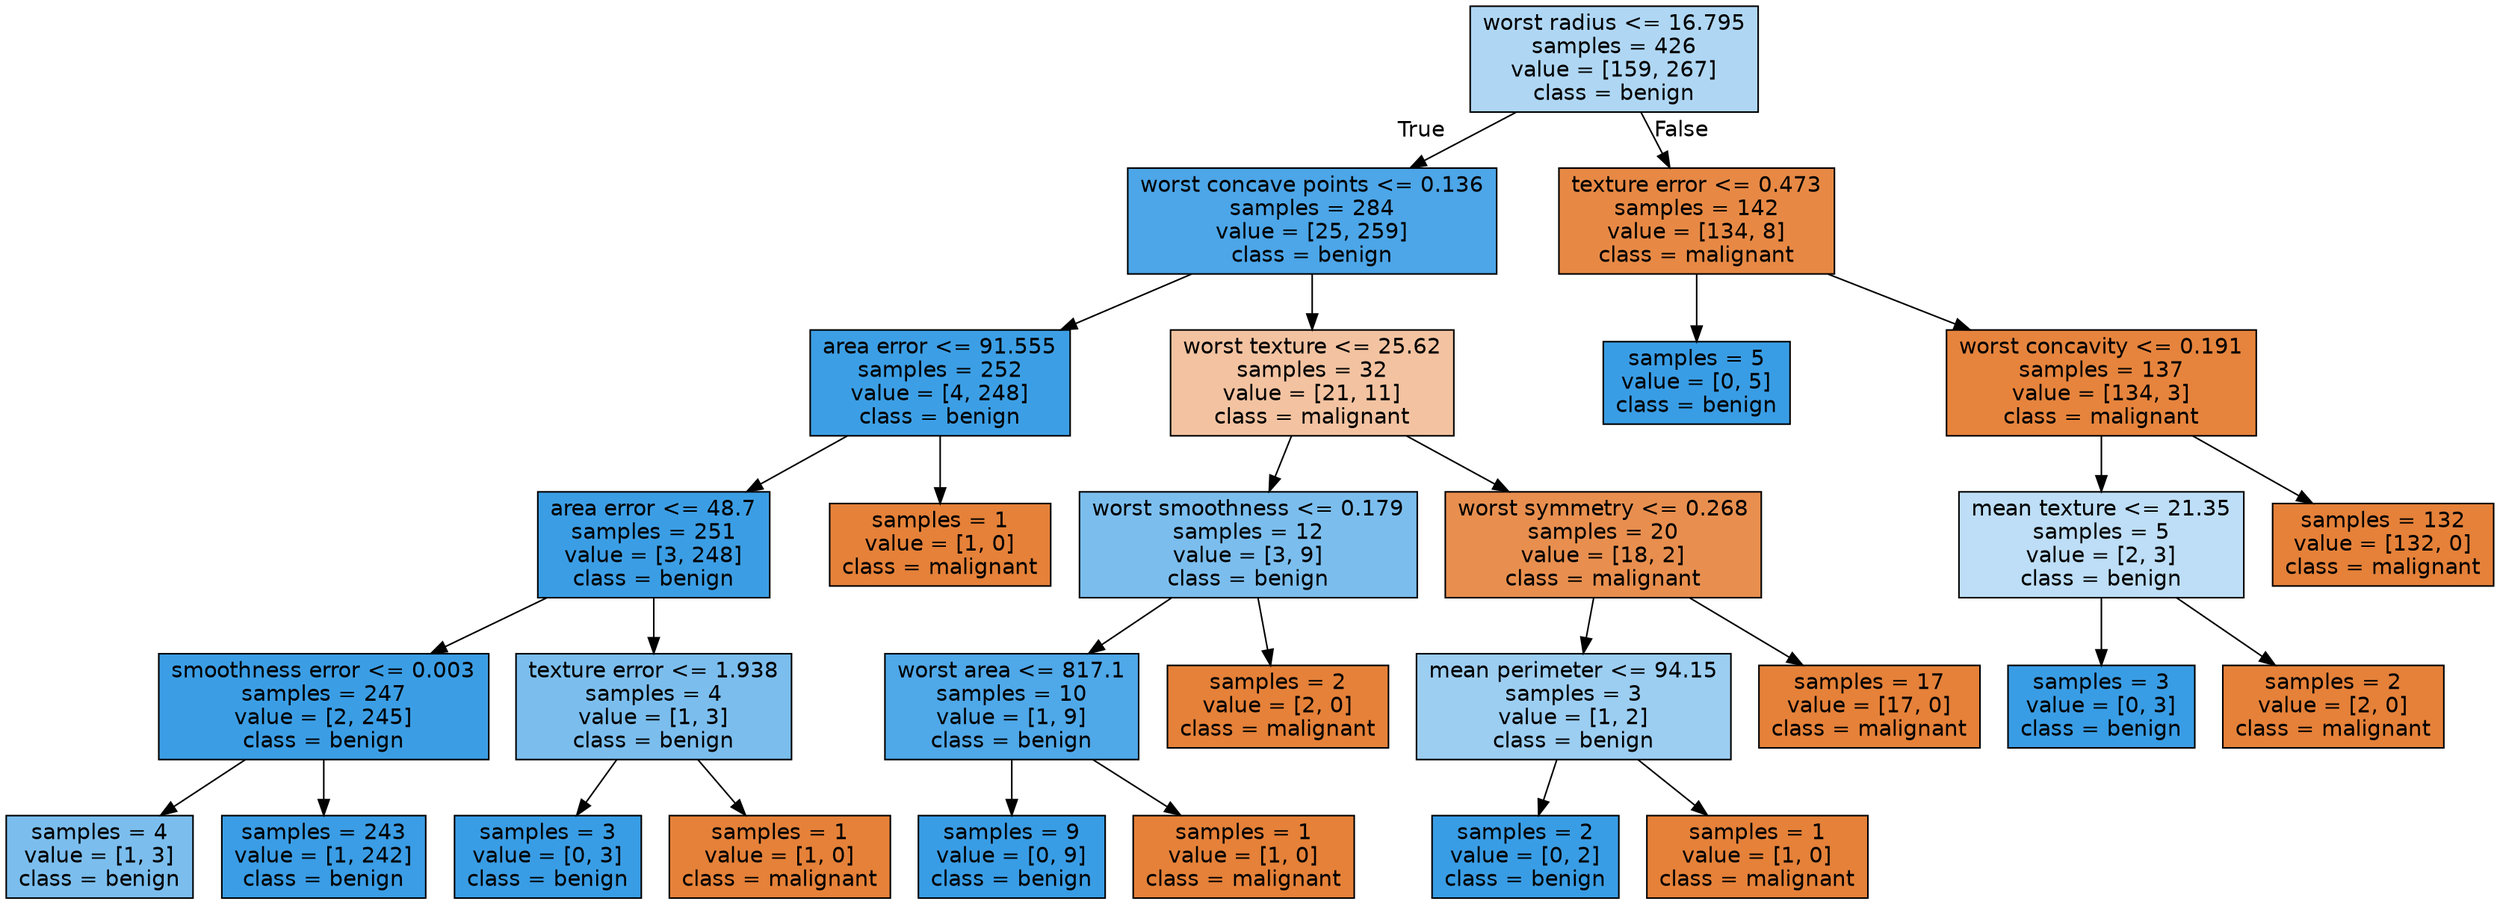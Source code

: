 digraph Tree {
node [shape=box, style="filled", color="black", fontname="helvetica"] ;
edge [fontname="helvetica"] ;
0 [label="worst radius <= 16.795\nsamples = 426\nvalue = [159, 267]\nclass = benign", fillcolor="#afd7f4"] ;
1 [label="worst concave points <= 0.136\nsamples = 284\nvalue = [25, 259]\nclass = benign", fillcolor="#4ca6e8"] ;
0 -> 1 [labeldistance=2.5, labelangle=45, headlabel="True"] ;
2 [label="area error <= 91.555\nsamples = 252\nvalue = [4, 248]\nclass = benign", fillcolor="#3c9fe5"] ;
1 -> 2 ;
3 [label="area error <= 48.7\nsamples = 251\nvalue = [3, 248]\nclass = benign", fillcolor="#3b9ee5"] ;
2 -> 3 ;
4 [label="smoothness error <= 0.003\nsamples = 247\nvalue = [2, 245]\nclass = benign", fillcolor="#3b9ee5"] ;
3 -> 4 ;
5 [label="samples = 4\nvalue = [1, 3]\nclass = benign", fillcolor="#7bbeee"] ;
4 -> 5 ;
6 [label="samples = 243\nvalue = [1, 242]\nclass = benign", fillcolor="#3a9de5"] ;
4 -> 6 ;
7 [label="texture error <= 1.938\nsamples = 4\nvalue = [1, 3]\nclass = benign", fillcolor="#7bbeee"] ;
3 -> 7 ;
8 [label="samples = 3\nvalue = [0, 3]\nclass = benign", fillcolor="#399de5"] ;
7 -> 8 ;
9 [label="samples = 1\nvalue = [1, 0]\nclass = malignant", fillcolor="#e58139"] ;
7 -> 9 ;
10 [label="samples = 1\nvalue = [1, 0]\nclass = malignant", fillcolor="#e58139"] ;
2 -> 10 ;
11 [label="worst texture <= 25.62\nsamples = 32\nvalue = [21, 11]\nclass = malignant", fillcolor="#f3c3a1"] ;
1 -> 11 ;
12 [label="worst smoothness <= 0.179\nsamples = 12\nvalue = [3, 9]\nclass = benign", fillcolor="#7bbeee"] ;
11 -> 12 ;
13 [label="worst area <= 817.1\nsamples = 10\nvalue = [1, 9]\nclass = benign", fillcolor="#4fa8e8"] ;
12 -> 13 ;
14 [label="samples = 9\nvalue = [0, 9]\nclass = benign", fillcolor="#399de5"] ;
13 -> 14 ;
15 [label="samples = 1\nvalue = [1, 0]\nclass = malignant", fillcolor="#e58139"] ;
13 -> 15 ;
16 [label="samples = 2\nvalue = [2, 0]\nclass = malignant", fillcolor="#e58139"] ;
12 -> 16 ;
17 [label="worst symmetry <= 0.268\nsamples = 20\nvalue = [18, 2]\nclass = malignant", fillcolor="#e88f4f"] ;
11 -> 17 ;
18 [label="mean perimeter <= 94.15\nsamples = 3\nvalue = [1, 2]\nclass = benign", fillcolor="#9ccef2"] ;
17 -> 18 ;
19 [label="samples = 2\nvalue = [0, 2]\nclass = benign", fillcolor="#399de5"] ;
18 -> 19 ;
20 [label="samples = 1\nvalue = [1, 0]\nclass = malignant", fillcolor="#e58139"] ;
18 -> 20 ;
21 [label="samples = 17\nvalue = [17, 0]\nclass = malignant", fillcolor="#e58139"] ;
17 -> 21 ;
22 [label="texture error <= 0.473\nsamples = 142\nvalue = [134, 8]\nclass = malignant", fillcolor="#e78945"] ;
0 -> 22 [labeldistance=2.5, labelangle=-45, headlabel="False"] ;
23 [label="samples = 5\nvalue = [0, 5]\nclass = benign", fillcolor="#399de5"] ;
22 -> 23 ;
24 [label="worst concavity <= 0.191\nsamples = 137\nvalue = [134, 3]\nclass = malignant", fillcolor="#e6843d"] ;
22 -> 24 ;
25 [label="mean texture <= 21.35\nsamples = 5\nvalue = [2, 3]\nclass = benign", fillcolor="#bddef6"] ;
24 -> 25 ;
26 [label="samples = 3\nvalue = [0, 3]\nclass = benign", fillcolor="#399de5"] ;
25 -> 26 ;
27 [label="samples = 2\nvalue = [2, 0]\nclass = malignant", fillcolor="#e58139"] ;
25 -> 27 ;
28 [label="samples = 132\nvalue = [132, 0]\nclass = malignant", fillcolor="#e58139"] ;
24 -> 28 ;
}
